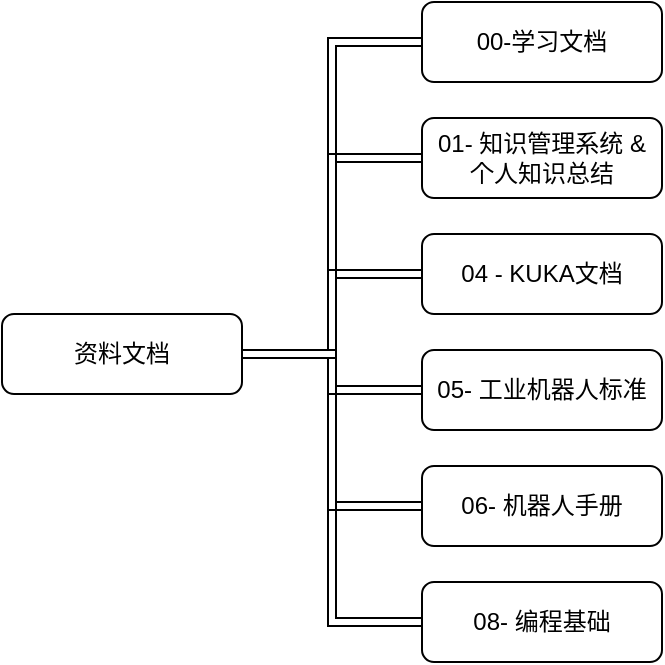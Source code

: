 <mxfile version="20.0.1" type="github" pages="4">
  <diagram id="C5RBs43oDa-KdzZeNtuy" name="资料文档">
    <mxGraphModel dx="981" dy="556" grid="0" gridSize="10" guides="1" tooltips="1" connect="1" arrows="1" fold="1" page="1" pageScale="1" pageWidth="827" pageHeight="1169" math="0" shadow="0">
      <root>
        <mxCell id="WIyWlLk6GJQsqaUBKTNV-0" />
        <mxCell id="WIyWlLk6GJQsqaUBKTNV-1" parent="WIyWlLk6GJQsqaUBKTNV-0" />
        <mxCell id="kcdOu1xb3yHtfZub6I8Z-0" value="资料文档" style="rounded=1;whiteSpace=wrap;html=1;" vertex="1" parent="WIyWlLk6GJQsqaUBKTNV-1">
          <mxGeometry x="80" y="336" width="120" height="40" as="geometry" />
        </mxCell>
        <mxCell id="kcdOu1xb3yHtfZub6I8Z-7" style="edgeStyle=orthogonalEdgeStyle;rounded=0;orthogonalLoop=1;jettySize=auto;html=1;exitX=0;exitY=0.5;exitDx=0;exitDy=0;entryX=1;entryY=0.5;entryDx=0;entryDy=0;shape=link;" edge="1" parent="WIyWlLk6GJQsqaUBKTNV-1" source="kcdOu1xb3yHtfZub6I8Z-1" target="kcdOu1xb3yHtfZub6I8Z-0">
          <mxGeometry relative="1" as="geometry" />
        </mxCell>
        <mxCell id="kcdOu1xb3yHtfZub6I8Z-1" value="00-学习文档" style="rounded=1;whiteSpace=wrap;html=1;flipH=1;flipV=1;" vertex="1" parent="WIyWlLk6GJQsqaUBKTNV-1">
          <mxGeometry x="290" y="180" width="120" height="40" as="geometry" />
        </mxCell>
        <mxCell id="kcdOu1xb3yHtfZub6I8Z-8" style="edgeStyle=orthogonalEdgeStyle;shape=link;rounded=0;orthogonalLoop=1;jettySize=auto;html=1;exitX=0;exitY=0.5;exitDx=0;exitDy=0;entryX=1;entryY=0.5;entryDx=0;entryDy=0;" edge="1" parent="WIyWlLk6GJQsqaUBKTNV-1" source="kcdOu1xb3yHtfZub6I8Z-2" target="kcdOu1xb3yHtfZub6I8Z-0">
          <mxGeometry relative="1" as="geometry" />
        </mxCell>
        <mxCell id="kcdOu1xb3yHtfZub6I8Z-2" value="01- 知识管理系统 &amp;amp; 个人知识总结" style="rounded=1;whiteSpace=wrap;html=1;flipH=1;flipV=1;" vertex="1" parent="WIyWlLk6GJQsqaUBKTNV-1">
          <mxGeometry x="290" y="238" width="120" height="40" as="geometry" />
        </mxCell>
        <mxCell id="kcdOu1xb3yHtfZub6I8Z-9" style="edgeStyle=orthogonalEdgeStyle;shape=link;rounded=0;orthogonalLoop=1;jettySize=auto;html=1;exitX=0;exitY=0.5;exitDx=0;exitDy=0;entryX=1;entryY=0.5;entryDx=0;entryDy=0;" edge="1" parent="WIyWlLk6GJQsqaUBKTNV-1" source="kcdOu1xb3yHtfZub6I8Z-3" target="kcdOu1xb3yHtfZub6I8Z-0">
          <mxGeometry relative="1" as="geometry" />
        </mxCell>
        <mxCell id="kcdOu1xb3yHtfZub6I8Z-3" value="04 - KUKA文档" style="rounded=1;whiteSpace=wrap;html=1;flipH=1;flipV=1;" vertex="1" parent="WIyWlLk6GJQsqaUBKTNV-1">
          <mxGeometry x="290" y="296" width="120" height="40" as="geometry" />
        </mxCell>
        <mxCell id="kcdOu1xb3yHtfZub6I8Z-10" style="edgeStyle=orthogonalEdgeStyle;shape=link;rounded=0;orthogonalLoop=1;jettySize=auto;html=1;exitX=0;exitY=0.5;exitDx=0;exitDy=0;entryX=1;entryY=0.5;entryDx=0;entryDy=0;" edge="1" parent="WIyWlLk6GJQsqaUBKTNV-1" source="kcdOu1xb3yHtfZub6I8Z-4" target="kcdOu1xb3yHtfZub6I8Z-0">
          <mxGeometry relative="1" as="geometry" />
        </mxCell>
        <mxCell id="kcdOu1xb3yHtfZub6I8Z-4" value="05- 工业机器人标准" style="rounded=1;whiteSpace=wrap;html=1;flipH=1;flipV=1;" vertex="1" parent="WIyWlLk6GJQsqaUBKTNV-1">
          <mxGeometry x="290" y="354" width="120" height="40" as="geometry" />
        </mxCell>
        <mxCell id="kcdOu1xb3yHtfZub6I8Z-11" style="edgeStyle=orthogonalEdgeStyle;shape=link;rounded=0;orthogonalLoop=1;jettySize=auto;html=1;entryX=1;entryY=0.5;entryDx=0;entryDy=0;" edge="1" parent="WIyWlLk6GJQsqaUBKTNV-1" source="kcdOu1xb3yHtfZub6I8Z-5" target="kcdOu1xb3yHtfZub6I8Z-0">
          <mxGeometry relative="1" as="geometry" />
        </mxCell>
        <mxCell id="kcdOu1xb3yHtfZub6I8Z-5" value="06- 机器人手册" style="rounded=1;whiteSpace=wrap;html=1;flipH=1;flipV=1;" vertex="1" parent="WIyWlLk6GJQsqaUBKTNV-1">
          <mxGeometry x="290" y="412" width="120" height="40" as="geometry" />
        </mxCell>
        <mxCell id="kcdOu1xb3yHtfZub6I8Z-12" style="edgeStyle=orthogonalEdgeStyle;shape=link;rounded=0;orthogonalLoop=1;jettySize=auto;html=1;exitX=0;exitY=0.5;exitDx=0;exitDy=0;entryX=1;entryY=0.5;entryDx=0;entryDy=0;" edge="1" parent="WIyWlLk6GJQsqaUBKTNV-1" source="kcdOu1xb3yHtfZub6I8Z-6" target="kcdOu1xb3yHtfZub6I8Z-0">
          <mxGeometry relative="1" as="geometry" />
        </mxCell>
        <mxCell id="kcdOu1xb3yHtfZub6I8Z-6" value="08- 编程基础" style="rounded=1;whiteSpace=wrap;html=1;flipH=1;flipV=1;" vertex="1" parent="WIyWlLk6GJQsqaUBKTNV-1">
          <mxGeometry x="290" y="470" width="120" height="40" as="geometry" />
        </mxCell>
      </root>
    </mxGraphModel>
  </diagram>
  <diagram id="CAuwSz0ob0x1dTlsZ66E" name="学习文档">
    <mxGraphModel dx="1185" dy="672" grid="0" gridSize="10" guides="1" tooltips="1" connect="1" arrows="1" fold="1" page="1" pageScale="1" pageWidth="827" pageHeight="1169" math="0" shadow="0">
      <root>
        <mxCell id="0" />
        <mxCell id="1" parent="0" />
        <mxCell id="5cIw72iyu878PSl9NK4A-1" value="001-机器人教材" style="rounded=1;whiteSpace=wrap;html=1;flipH=1;flipV=1;" vertex="1" parent="1">
          <mxGeometry x="100" y="170" width="120" height="40" as="geometry" />
        </mxCell>
        <mxCell id="CE0FjwL1e8ncTIUKtmHa-5" style="edgeStyle=orthogonalEdgeStyle;shape=link;rounded=0;orthogonalLoop=1;jettySize=auto;html=1;entryX=1;entryY=0.5;entryDx=0;entryDy=0;" edge="1" parent="1" source="5cIw72iyu878PSl9NK4A-2" target="5cIw72iyu878PSl9NK4A-1">
          <mxGeometry relative="1" as="geometry" />
        </mxCell>
        <mxCell id="5cIw72iyu878PSl9NK4A-2" value="De_luca robotics" style="rounded=1;whiteSpace=wrap;html=1;flipH=1;flipV=1;" vertex="1" parent="1">
          <mxGeometry x="294" y="30" width="120" height="40" as="geometry" />
        </mxCell>
        <mxCell id="CE0FjwL1e8ncTIUKtmHa-6" style="edgeStyle=orthogonalEdgeStyle;shape=link;rounded=0;orthogonalLoop=1;jettySize=auto;html=1;entryX=1;entryY=0.5;entryDx=0;entryDy=0;" edge="1" parent="1" source="5cIw72iyu878PSl9NK4A-3" target="5cIw72iyu878PSl9NK4A-1">
          <mxGeometry relative="1" as="geometry">
            <mxPoint x="210" y="120" as="targetPoint" />
          </mxGeometry>
        </mxCell>
        <mxCell id="CE0FjwL1e8ncTIUKtmHa-16" style="edgeStyle=orthogonalEdgeStyle;shape=link;rounded=0;orthogonalLoop=1;jettySize=auto;html=1;" edge="1" parent="1" source="5cIw72iyu878PSl9NK4A-3" target="CE0FjwL1e8ncTIUKtmHa-15">
          <mxGeometry relative="1" as="geometry" />
        </mxCell>
        <mxCell id="5cIw72iyu878PSl9NK4A-3" value="机器人手册" style="rounded=1;whiteSpace=wrap;html=1;flipH=1;flipV=1;" vertex="1" parent="1">
          <mxGeometry x="294" y="88" width="120" height="40" as="geometry" />
        </mxCell>
        <mxCell id="CE0FjwL1e8ncTIUKtmHa-7" style="edgeStyle=orthogonalEdgeStyle;shape=link;rounded=0;orthogonalLoop=1;jettySize=auto;html=1;exitX=0;exitY=0.5;exitDx=0;exitDy=0;entryX=1;entryY=0.5;entryDx=0;entryDy=0;" edge="1" parent="1" source="CE0FjwL1e8ncTIUKtmHa-1" target="5cIw72iyu878PSl9NK4A-1">
          <mxGeometry relative="1" as="geometry" />
        </mxCell>
        <mxCell id="CE0FjwL1e8ncTIUKtmHa-12" style="edgeStyle=orthogonalEdgeStyle;shape=link;rounded=0;orthogonalLoop=1;jettySize=auto;html=1;exitX=1;exitY=0.5;exitDx=0;exitDy=0;entryX=0;entryY=0.5;entryDx=0;entryDy=0;" edge="1" parent="1" source="CE0FjwL1e8ncTIUKtmHa-1" target="CE0FjwL1e8ncTIUKtmHa-11">
          <mxGeometry relative="1" as="geometry" />
        </mxCell>
        <mxCell id="CE0FjwL1e8ncTIUKtmHa-1" value="机器人动力学" style="rounded=1;whiteSpace=wrap;html=1;flipH=1;flipV=1;" vertex="1" parent="1">
          <mxGeometry x="294" y="146" width="120" height="40" as="geometry" />
        </mxCell>
        <mxCell id="CE0FjwL1e8ncTIUKtmHa-8" style="edgeStyle=orthogonalEdgeStyle;shape=link;rounded=0;orthogonalLoop=1;jettySize=auto;html=1;entryX=1;entryY=0.5;entryDx=0;entryDy=0;" edge="1" parent="1" source="CE0FjwL1e8ncTIUKtmHa-2" target="5cIw72iyu878PSl9NK4A-1">
          <mxGeometry relative="1" as="geometry" />
        </mxCell>
        <mxCell id="CE0FjwL1e8ncTIUKtmHa-2" value="机器人控制" style="rounded=1;whiteSpace=wrap;html=1;flipH=1;flipV=1;" vertex="1" parent="1">
          <mxGeometry x="294" y="204" width="120" height="40" as="geometry" />
        </mxCell>
        <mxCell id="CE0FjwL1e8ncTIUKtmHa-9" style="edgeStyle=orthogonalEdgeStyle;shape=link;rounded=0;orthogonalLoop=1;jettySize=auto;html=1;exitX=0;exitY=0.5;exitDx=0;exitDy=0;entryX=1;entryY=0.5;entryDx=0;entryDy=0;" edge="1" parent="1" source="CE0FjwL1e8ncTIUKtmHa-3" target="5cIw72iyu878PSl9NK4A-1">
          <mxGeometry relative="1" as="geometry" />
        </mxCell>
        <mxCell id="CE0FjwL1e8ncTIUKtmHa-18" value="" style="edgeStyle=orthogonalEdgeStyle;shape=link;rounded=0;orthogonalLoop=1;jettySize=auto;html=1;" edge="1" parent="1" source="CE0FjwL1e8ncTIUKtmHa-3" target="CE0FjwL1e8ncTIUKtmHa-17">
          <mxGeometry relative="1" as="geometry" />
        </mxCell>
        <mxCell id="CE0FjwL1e8ncTIUKtmHa-3" value="入门经典" style="rounded=1;whiteSpace=wrap;html=1;flipH=1;flipV=1;" vertex="1" parent="1">
          <mxGeometry x="294" y="262" width="120" height="40" as="geometry" />
        </mxCell>
        <mxCell id="CE0FjwL1e8ncTIUKtmHa-10" style="edgeStyle=orthogonalEdgeStyle;shape=link;rounded=0;orthogonalLoop=1;jettySize=auto;html=1;entryX=1;entryY=0.5;entryDx=0;entryDy=0;" edge="1" parent="1" source="CE0FjwL1e8ncTIUKtmHa-4" target="5cIw72iyu878PSl9NK4A-1">
          <mxGeometry relative="1" as="geometry" />
        </mxCell>
        <mxCell id="CE0FjwL1e8ncTIUKtmHa-4" value="机械振动" style="rounded=1;whiteSpace=wrap;html=1;flipH=1;flipV=1;" vertex="1" parent="1">
          <mxGeometry x="294" y="320" width="120" height="40" as="geometry" />
        </mxCell>
        <mxCell id="CE0FjwL1e8ncTIUKtmHa-14" style="edgeStyle=orthogonalEdgeStyle;shape=link;rounded=0;orthogonalLoop=1;jettySize=auto;html=1;entryX=0;entryY=0.5;entryDx=0;entryDy=0;" edge="1" parent="1" source="CE0FjwL1e8ncTIUKtmHa-11" target="CE0FjwL1e8ncTIUKtmHa-13">
          <mxGeometry relative="1" as="geometry" />
        </mxCell>
        <mxCell id="CE0FjwL1e8ncTIUKtmHa-11" value="Rigid Body Dynamics&amp;nbsp; Algorithms&amp;nbsp;" style="rounded=1;whiteSpace=wrap;html=1;flipH=1;flipV=1;" vertex="1" parent="1">
          <mxGeometry x="450" y="146" width="120" height="40" as="geometry" />
        </mxCell>
        <mxCell id="CE0FjwL1e8ncTIUKtmHa-13" value="RBDL" style="rounded=1;whiteSpace=wrap;html=1;flipH=1;flipV=1;" vertex="1" parent="1">
          <mxGeometry x="590" y="146" width="120" height="40" as="geometry" />
        </mxCell>
        <mxCell id="CE0FjwL1e8ncTIUKtmHa-15" value="Handbook of Robotics" style="rounded=1;whiteSpace=wrap;html=1;flipH=1;flipV=1;" vertex="1" parent="1">
          <mxGeometry x="450" y="88" width="150" height="40" as="geometry" />
        </mxCell>
        <mxCell id="CE0FjwL1e8ncTIUKtmHa-17" value="introduction" style="rounded=1;whiteSpace=wrap;html=1;flipH=1;flipV=1;" vertex="1" parent="1">
          <mxGeometry x="440" y="262" width="120" height="40" as="geometry" />
        </mxCell>
        <mxCell id="CE0FjwL1e8ncTIUKtmHa-19" value="002-机器人运动学" style="rounded=1;whiteSpace=wrap;html=1;flipH=1;flipV=1;" vertex="1" parent="1">
          <mxGeometry x="760" y="150" width="120" height="40" as="geometry" />
        </mxCell>
        <mxCell id="CE0FjwL1e8ncTIUKtmHa-25" style="edgeStyle=orthogonalEdgeStyle;shape=link;rounded=0;orthogonalLoop=1;jettySize=auto;html=1;entryX=1;entryY=0.5;entryDx=0;entryDy=0;" edge="1" parent="1" source="CE0FjwL1e8ncTIUKtmHa-20" target="CE0FjwL1e8ncTIUKtmHa-19">
          <mxGeometry relative="1" as="geometry" />
        </mxCell>
        <mxCell id="CE0FjwL1e8ncTIUKtmHa-20" value="Inverse Kinematics" style="rounded=1;whiteSpace=wrap;html=1;flipH=1;flipV=1;" vertex="1" parent="1">
          <mxGeometry x="940" y="30" width="120" height="40" as="geometry" />
        </mxCell>
        <mxCell id="CE0FjwL1e8ncTIUKtmHa-26" style="edgeStyle=orthogonalEdgeStyle;shape=link;rounded=0;orthogonalLoop=1;jettySize=auto;html=1;entryX=1;entryY=0.5;entryDx=0;entryDy=0;" edge="1" parent="1" source="CE0FjwL1e8ncTIUKtmHa-21" target="CE0FjwL1e8ncTIUKtmHa-19">
          <mxGeometry relative="1" as="geometry">
            <mxPoint x="890" y="210" as="targetPoint" />
          </mxGeometry>
        </mxCell>
        <mxCell id="CE0FjwL1e8ncTIUKtmHa-21" value="精度优化" style="rounded=1;whiteSpace=wrap;html=1;flipH=1;flipV=1;" vertex="1" parent="1">
          <mxGeometry x="940" y="90" width="120" height="40" as="geometry" />
        </mxCell>
        <mxCell id="CE0FjwL1e8ncTIUKtmHa-27" value="" style="edgeStyle=orthogonalEdgeStyle;shape=link;rounded=0;orthogonalLoop=1;jettySize=auto;html=1;" edge="1" parent="1" source="CE0FjwL1e8ncTIUKtmHa-22" target="CE0FjwL1e8ncTIUKtmHa-19">
          <mxGeometry relative="1" as="geometry" />
        </mxCell>
        <mxCell id="CE0FjwL1e8ncTIUKtmHa-22" value="奇异点" style="rounded=1;whiteSpace=wrap;html=1;flipH=1;flipV=1;" vertex="1" parent="1">
          <mxGeometry x="940" y="150" width="120" height="40" as="geometry" />
        </mxCell>
        <mxCell id="CE0FjwL1e8ncTIUKtmHa-28" style="edgeStyle=orthogonalEdgeStyle;shape=link;rounded=0;orthogonalLoop=1;jettySize=auto;html=1;entryX=1;entryY=0.5;entryDx=0;entryDy=0;" edge="1" parent="1" source="CE0FjwL1e8ncTIUKtmHa-23" target="CE0FjwL1e8ncTIUKtmHa-19">
          <mxGeometry relative="1" as="geometry" />
        </mxCell>
        <mxCell id="CE0FjwL1e8ncTIUKtmHa-23" value="旋量与对偶四元数" style="rounded=1;whiteSpace=wrap;html=1;flipH=1;flipV=1;" vertex="1" parent="1">
          <mxGeometry x="940" y="210" width="120" height="40" as="geometry" />
        </mxCell>
        <mxCell id="CE0FjwL1e8ncTIUKtmHa-29" style="edgeStyle=orthogonalEdgeStyle;shape=link;rounded=0;orthogonalLoop=1;jettySize=auto;html=1;entryX=1;entryY=0.5;entryDx=0;entryDy=0;" edge="1" parent="1" source="CE0FjwL1e8ncTIUKtmHa-24" target="CE0FjwL1e8ncTIUKtmHa-19">
          <mxGeometry relative="1" as="geometry" />
        </mxCell>
        <mxCell id="CE0FjwL1e8ncTIUKtmHa-24" value="雅克比矩阵" style="rounded=1;whiteSpace=wrap;html=1;flipH=1;flipV=1;" vertex="1" parent="1">
          <mxGeometry x="940" y="270" width="120" height="40" as="geometry" />
        </mxCell>
        <mxCell id="CE0FjwL1e8ncTIUKtmHa-30" value="003-机器人动力学" style="rounded=1;whiteSpace=wrap;html=1;flipH=1;flipV=1;" vertex="1" parent="1">
          <mxGeometry x="1110" y="160" width="120" height="40" as="geometry" />
        </mxCell>
        <mxCell id="CE0FjwL1e8ncTIUKtmHa-33" style="edgeStyle=orthogonalEdgeStyle;shape=link;rounded=0;orthogonalLoop=1;jettySize=auto;html=1;entryX=1;entryY=0.5;entryDx=0;entryDy=0;" edge="1" parent="1" source="CE0FjwL1e8ncTIUKtmHa-31" target="CE0FjwL1e8ncTIUKtmHa-30">
          <mxGeometry relative="1" as="geometry" />
        </mxCell>
        <mxCell id="CE0FjwL1e8ncTIUKtmHa-31" value="0031-文献" style="rounded=1;whiteSpace=wrap;html=1;flipH=1;flipV=1;" vertex="1" parent="1">
          <mxGeometry x="1270" y="60" width="120" height="40" as="geometry" />
        </mxCell>
        <mxCell id="CE0FjwL1e8ncTIUKtmHa-34" style="edgeStyle=orthogonalEdgeStyle;shape=link;rounded=0;orthogonalLoop=1;jettySize=auto;html=1;entryX=1;entryY=0.5;entryDx=0;entryDy=0;" edge="1" parent="1" source="CE0FjwL1e8ncTIUKtmHa-32" target="CE0FjwL1e8ncTIUKtmHa-30">
          <mxGeometry relative="1" as="geometry" />
        </mxCell>
        <mxCell id="CE0FjwL1e8ncTIUKtmHa-45" value="" style="edgeStyle=orthogonalEdgeStyle;shape=link;rounded=0;orthogonalLoop=1;jettySize=auto;html=1;" edge="1" parent="1" source="CE0FjwL1e8ncTIUKtmHa-32" target="CE0FjwL1e8ncTIUKtmHa-44">
          <mxGeometry relative="1" as="geometry" />
        </mxCell>
        <mxCell id="CE0FjwL1e8ncTIUKtmHa-32" value="0032-动力学建模程序" style="rounded=1;whiteSpace=wrap;html=1;flipH=1;flipV=1;" vertex="1" parent="1">
          <mxGeometry x="1270" y="240" width="120" height="40" as="geometry" />
        </mxCell>
        <mxCell id="CE0FjwL1e8ncTIUKtmHa-40" style="edgeStyle=orthogonalEdgeStyle;shape=link;rounded=0;orthogonalLoop=1;jettySize=auto;html=1;entryX=1;entryY=0.5;entryDx=0;entryDy=0;" edge="1" parent="1" source="CE0FjwL1e8ncTIUKtmHa-35" target="CE0FjwL1e8ncTIUKtmHa-31">
          <mxGeometry relative="1" as="geometry" />
        </mxCell>
        <mxCell id="CE0FjwL1e8ncTIUKtmHa-35" value="建模" style="rounded=1;whiteSpace=wrap;html=1;flipH=1;flipV=1;" vertex="1" parent="1">
          <mxGeometry x="1440" y="10" width="120" height="40" as="geometry" />
        </mxCell>
        <mxCell id="CE0FjwL1e8ncTIUKtmHa-41" value="" style="edgeStyle=orthogonalEdgeStyle;shape=link;rounded=0;orthogonalLoop=1;jettySize=auto;html=1;" edge="1" parent="1" source="CE0FjwL1e8ncTIUKtmHa-36" target="CE0FjwL1e8ncTIUKtmHa-31">
          <mxGeometry relative="1" as="geometry" />
        </mxCell>
        <mxCell id="CE0FjwL1e8ncTIUKtmHa-36" value="摩擦力建模与辨识" style="rounded=1;whiteSpace=wrap;html=1;flipH=1;flipV=1;" vertex="1" parent="1">
          <mxGeometry x="1440" y="60" width="120" height="40" as="geometry" />
        </mxCell>
        <mxCell id="CE0FjwL1e8ncTIUKtmHa-42" style="edgeStyle=orthogonalEdgeStyle;shape=link;rounded=0;orthogonalLoop=1;jettySize=auto;html=1;entryX=1;entryY=0.5;entryDx=0;entryDy=0;" edge="1" parent="1" source="CE0FjwL1e8ncTIUKtmHa-37" target="CE0FjwL1e8ncTIUKtmHa-31">
          <mxGeometry relative="1" as="geometry" />
        </mxCell>
        <mxCell id="CE0FjwL1e8ncTIUKtmHa-37" value="模型参数辨识" style="rounded=1;whiteSpace=wrap;html=1;flipH=1;flipV=1;" vertex="1" parent="1">
          <mxGeometry x="1440" y="110" width="120" height="40" as="geometry" />
        </mxCell>
        <mxCell id="CE0FjwL1e8ncTIUKtmHa-46" style="edgeStyle=orthogonalEdgeStyle;shape=link;rounded=0;orthogonalLoop=1;jettySize=auto;html=1;exitX=0;exitY=0.5;exitDx=0;exitDy=0;entryX=1;entryY=0.5;entryDx=0;entryDy=0;" edge="1" parent="1" source="CE0FjwL1e8ncTIUKtmHa-43" target="CE0FjwL1e8ncTIUKtmHa-32">
          <mxGeometry relative="1" as="geometry" />
        </mxCell>
        <mxCell id="CE0FjwL1e8ncTIUKtmHa-43" value="symoro" style="rounded=1;whiteSpace=wrap;html=1;flipH=1;flipV=1;" vertex="1" parent="1">
          <mxGeometry x="1440" y="200" width="120" height="40" as="geometry" />
        </mxCell>
        <mxCell id="CE0FjwL1e8ncTIUKtmHa-44" value="SymPyBotics" style="rounded=1;whiteSpace=wrap;html=1;flipH=1;flipV=1;" vertex="1" parent="1">
          <mxGeometry x="1440" y="280" width="120" height="40" as="geometry" />
        </mxCell>
        <mxCell id="CE0FjwL1e8ncTIUKtmHa-47" value="004-机器人轨迹规划" style="rounded=1;whiteSpace=wrap;html=1;flipH=1;flipV=1;" vertex="1" parent="1">
          <mxGeometry x="80" y="642" width="120" height="40" as="geometry" />
        </mxCell>
        <mxCell id="CE0FjwL1e8ncTIUKtmHa-53" style="edgeStyle=orthogonalEdgeStyle;shape=link;rounded=0;orthogonalLoop=1;jettySize=auto;html=1;entryX=1;entryY=0.5;entryDx=0;entryDy=0;" edge="1" parent="1" source="CE0FjwL1e8ncTIUKtmHa-48" target="CE0FjwL1e8ncTIUKtmHa-47">
          <mxGeometry relative="1" as="geometry" />
        </mxCell>
        <mxCell id="CE0FjwL1e8ncTIUKtmHa-48" value="0041-教材" style="rounded=1;whiteSpace=wrap;html=1;flipH=1;flipV=1;" vertex="1" parent="1">
          <mxGeometry x="270" y="547" width="120" height="40" as="geometry" />
        </mxCell>
        <mxCell id="CE0FjwL1e8ncTIUKtmHa-54" style="edgeStyle=orthogonalEdgeStyle;shape=link;rounded=0;orthogonalLoop=1;jettySize=auto;html=1;entryX=1;entryY=0.5;entryDx=0;entryDy=0;" edge="1" parent="1" source="CE0FjwL1e8ncTIUKtmHa-49" target="CE0FjwL1e8ncTIUKtmHa-47">
          <mxGeometry relative="1" as="geometry" />
        </mxCell>
        <mxCell id="CE0FjwL1e8ncTIUKtmHa-49" value="0042-论文" style="rounded=1;whiteSpace=wrap;html=1;flipH=1;flipV=1;" vertex="1" parent="1">
          <mxGeometry x="270" y="607" width="120" height="40" as="geometry" />
        </mxCell>
        <mxCell id="CE0FjwL1e8ncTIUKtmHa-55" style="edgeStyle=orthogonalEdgeStyle;shape=link;rounded=0;orthogonalLoop=1;jettySize=auto;html=1;entryX=1;entryY=0.5;entryDx=0;entryDy=0;" edge="1" parent="1" source="CE0FjwL1e8ncTIUKtmHa-50" target="CE0FjwL1e8ncTIUKtmHa-47">
          <mxGeometry relative="1" as="geometry" />
        </mxCell>
        <mxCell id="CE0FjwL1e8ncTIUKtmHa-50" value="0043-程序" style="rounded=1;whiteSpace=wrap;html=1;flipH=1;flipV=1;" vertex="1" parent="1">
          <mxGeometry x="270" y="667" width="120" height="40" as="geometry" />
        </mxCell>
        <mxCell id="CE0FjwL1e8ncTIUKtmHa-56" style="edgeStyle=orthogonalEdgeStyle;shape=link;rounded=0;orthogonalLoop=1;jettySize=auto;html=1;entryX=1;entryY=0.5;entryDx=0;entryDy=0;" edge="1" parent="1" source="CE0FjwL1e8ncTIUKtmHa-51" target="CE0FjwL1e8ncTIUKtmHa-47">
          <mxGeometry relative="1" as="geometry" />
        </mxCell>
        <mxCell id="CE0FjwL1e8ncTIUKtmHa-51" value="044-KSMS轨迹规划" style="rounded=1;whiteSpace=wrap;html=1;flipH=1;flipV=1;" vertex="1" parent="1">
          <mxGeometry x="270" y="727" width="120" height="40" as="geometry" />
        </mxCell>
        <mxCell id="CE0FjwL1e8ncTIUKtmHa-57" value="005-机器人路径规划" style="rounded=1;whiteSpace=wrap;html=1;flipH=1;flipV=1;" vertex="1" parent="1">
          <mxGeometry x="440" y="637" width="120" height="40" as="geometry" />
        </mxCell>
        <mxCell id="CE0FjwL1e8ncTIUKtmHa-60" style="edgeStyle=orthogonalEdgeStyle;shape=link;rounded=0;orthogonalLoop=1;jettySize=auto;html=1;entryX=1;entryY=0.5;entryDx=0;entryDy=0;" edge="1" parent="1" source="CE0FjwL1e8ncTIUKtmHa-58" target="CE0FjwL1e8ncTIUKtmHa-57">
          <mxGeometry relative="1" as="geometry" />
        </mxCell>
        <mxCell id="CE0FjwL1e8ncTIUKtmHa-58" value="论文" style="rounded=1;whiteSpace=wrap;html=1;flipH=1;flipV=1;" vertex="1" parent="1">
          <mxGeometry x="600" y="587" width="120" height="40" as="geometry" />
        </mxCell>
        <mxCell id="CE0FjwL1e8ncTIUKtmHa-61" style="edgeStyle=orthogonalEdgeStyle;shape=link;rounded=0;orthogonalLoop=1;jettySize=auto;html=1;entryX=1;entryY=0.5;entryDx=0;entryDy=0;" edge="1" parent="1" source="CE0FjwL1e8ncTIUKtmHa-59" target="CE0FjwL1e8ncTIUKtmHa-57">
          <mxGeometry relative="1" as="geometry" />
        </mxCell>
        <mxCell id="CE0FjwL1e8ncTIUKtmHa-59" value="零空间" style="rounded=1;whiteSpace=wrap;html=1;flipH=1;flipV=1;" vertex="1" parent="1">
          <mxGeometry x="600" y="687" width="120" height="40" as="geometry" />
        </mxCell>
        <mxCell id="CE0FjwL1e8ncTIUKtmHa-62" value="006-机器人控制" style="rounded=1;whiteSpace=wrap;html=1;flipH=1;flipV=1;" vertex="1" parent="1">
          <mxGeometry x="740" y="647.5" width="120" height="40" as="geometry" />
        </mxCell>
        <mxCell id="CE0FjwL1e8ncTIUKtmHa-73" style="edgeStyle=orthogonalEdgeStyle;shape=link;rounded=0;orthogonalLoop=1;jettySize=auto;html=1;exitX=0;exitY=0.5;exitDx=0;exitDy=0;entryX=1;entryY=0.5;entryDx=0;entryDy=0;" edge="1" parent="1" source="CE0FjwL1e8ncTIUKtmHa-63" target="CE0FjwL1e8ncTIUKtmHa-62">
          <mxGeometry relative="1" as="geometry" />
        </mxCell>
        <mxCell id="CE0FjwL1e8ncTIUKtmHa-63" value="0061-教材" style="rounded=1;whiteSpace=wrap;html=1;flipH=1;flipV=1;" vertex="1" parent="1">
          <mxGeometry x="960" y="412.5" width="120" height="40" as="geometry" />
        </mxCell>
        <mxCell id="CE0FjwL1e8ncTIUKtmHa-74" style="edgeStyle=orthogonalEdgeStyle;shape=link;rounded=0;orthogonalLoop=1;jettySize=auto;html=1;exitX=0;exitY=0.5;exitDx=0;exitDy=0;entryX=1;entryY=0.5;entryDx=0;entryDy=0;" edge="1" parent="1" source="CE0FjwL1e8ncTIUKtmHa-64" target="CE0FjwL1e8ncTIUKtmHa-62">
          <mxGeometry relative="1" as="geometry" />
        </mxCell>
        <mxCell id="CE0FjwL1e8ncTIUKtmHa-64" value="0062-振动抑制" style="rounded=1;whiteSpace=wrap;html=1;flipH=1;flipV=1;" vertex="1" parent="1">
          <mxGeometry x="960" y="464.5" width="120" height="40" as="geometry" />
        </mxCell>
        <mxCell id="CE0FjwL1e8ncTIUKtmHa-75" style="edgeStyle=orthogonalEdgeStyle;shape=link;rounded=0;orthogonalLoop=1;jettySize=auto;html=1;exitX=0;exitY=0.5;exitDx=0;exitDy=0;entryX=1;entryY=0.5;entryDx=0;entryDy=0;" edge="1" parent="1" source="CE0FjwL1e8ncTIUKtmHa-65" target="CE0FjwL1e8ncTIUKtmHa-62">
          <mxGeometry relative="1" as="geometry" />
        </mxCell>
        <mxCell id="CE0FjwL1e8ncTIUKtmHa-65" value="0063-碰撞检测" style="rounded=1;whiteSpace=wrap;html=1;flipH=1;flipV=1;" vertex="1" parent="1">
          <mxGeometry x="960" y="516.5" width="120" height="40" as="geometry" />
        </mxCell>
        <mxCell id="CE0FjwL1e8ncTIUKtmHa-76" style="edgeStyle=orthogonalEdgeStyle;shape=link;rounded=0;orthogonalLoop=1;jettySize=auto;html=1;exitX=0;exitY=0.5;exitDx=0;exitDy=0;entryX=1;entryY=0.5;entryDx=0;entryDy=0;" edge="1" parent="1" source="CE0FjwL1e8ncTIUKtmHa-66" target="CE0FjwL1e8ncTIUKtmHa-62">
          <mxGeometry relative="1" as="geometry">
            <mxPoint x="930" y="652.5" as="targetPoint" />
          </mxGeometry>
        </mxCell>
        <mxCell id="CE0FjwL1e8ncTIUKtmHa-66" value="0064-协作机器人" style="rounded=1;whiteSpace=wrap;html=1;flipH=1;flipV=1;" vertex="1" parent="1">
          <mxGeometry x="960" y="569.5" width="120" height="40" as="geometry" />
        </mxCell>
        <mxCell id="CE0FjwL1e8ncTIUKtmHa-77" style="edgeStyle=orthogonalEdgeStyle;shape=link;rounded=0;orthogonalLoop=1;jettySize=auto;html=1;exitX=0;exitY=0.5;exitDx=0;exitDy=0;entryX=1;entryY=0.5;entryDx=0;entryDy=0;" edge="1" parent="1" source="CE0FjwL1e8ncTIUKtmHa-67" target="CE0FjwL1e8ncTIUKtmHa-62">
          <mxGeometry relative="1" as="geometry" />
        </mxCell>
        <mxCell id="CE0FjwL1e8ncTIUKtmHa-67" value="0065-阻抗控制" style="rounded=1;whiteSpace=wrap;html=1;flipH=1;flipV=1;" vertex="1" parent="1">
          <mxGeometry x="960" y="621.5" width="120" height="40" as="geometry" />
        </mxCell>
        <mxCell id="CE0FjwL1e8ncTIUKtmHa-79" style="edgeStyle=orthogonalEdgeStyle;shape=link;rounded=0;orthogonalLoop=1;jettySize=auto;html=1;entryX=1;entryY=0.5;entryDx=0;entryDy=0;" edge="1" parent="1" source="CE0FjwL1e8ncTIUKtmHa-68" target="CE0FjwL1e8ncTIUKtmHa-62">
          <mxGeometry relative="1" as="geometry" />
        </mxCell>
        <mxCell id="CE0FjwL1e8ncTIUKtmHa-68" value="0066-一体化关节" style="rounded=1;whiteSpace=wrap;html=1;flipH=1;flipV=1;" vertex="1" parent="1">
          <mxGeometry x="960" y="673.5" width="120" height="40" as="geometry" />
        </mxCell>
        <mxCell id="CE0FjwL1e8ncTIUKtmHa-80" style="edgeStyle=orthogonalEdgeStyle;shape=link;rounded=0;orthogonalLoop=1;jettySize=auto;html=1;entryX=1;entryY=0.5;entryDx=0;entryDy=0;" edge="1" parent="1" source="CE0FjwL1e8ncTIUKtmHa-69" target="CE0FjwL1e8ncTIUKtmHa-62">
          <mxGeometry relative="1" as="geometry" />
        </mxCell>
        <mxCell id="CE0FjwL1e8ncTIUKtmHa-69" value="0067-力矩闭环" style="rounded=1;whiteSpace=wrap;html=1;flipH=1;flipV=1;" vertex="1" parent="1">
          <mxGeometry x="960" y="725.5" width="120" height="40" as="geometry" />
        </mxCell>
        <mxCell id="CE0FjwL1e8ncTIUKtmHa-81" style="edgeStyle=orthogonalEdgeStyle;shape=link;rounded=0;orthogonalLoop=1;jettySize=auto;html=1;entryX=1;entryY=0.5;entryDx=0;entryDy=0;" edge="1" parent="1" source="CE0FjwL1e8ncTIUKtmHa-70" target="CE0FjwL1e8ncTIUKtmHa-62">
          <mxGeometry relative="1" as="geometry">
            <mxPoint x="850" y="798.5" as="targetPoint" />
          </mxGeometry>
        </mxCell>
        <mxCell id="CE0FjwL1e8ncTIUKtmHa-70" value="068-柔体动力学" style="rounded=1;whiteSpace=wrap;html=1;flipH=1;flipV=1;" vertex="1" parent="1">
          <mxGeometry x="960" y="778.5" width="120" height="40" as="geometry" />
        </mxCell>
        <mxCell id="CE0FjwL1e8ncTIUKtmHa-82" style="edgeStyle=orthogonalEdgeStyle;shape=link;rounded=0;orthogonalLoop=1;jettySize=auto;html=1;entryX=1;entryY=0.5;entryDx=0;entryDy=0;" edge="1" parent="1" source="CE0FjwL1e8ncTIUKtmHa-71" target="CE0FjwL1e8ncTIUKtmHa-62">
          <mxGeometry relative="1" as="geometry" />
        </mxCell>
        <mxCell id="CE0FjwL1e8ncTIUKtmHa-71" value="PID" style="rounded=1;whiteSpace=wrap;html=1;flipH=1;flipV=1;" vertex="1" parent="1">
          <mxGeometry x="960" y="830.5" width="120" height="40" as="geometry" />
        </mxCell>
        <mxCell id="CE0FjwL1e8ncTIUKtmHa-83" style="edgeStyle=orthogonalEdgeStyle;shape=link;rounded=0;orthogonalLoop=1;jettySize=auto;html=1;entryX=1;entryY=0.5;entryDx=0;entryDy=0;" edge="1" parent="1" source="CE0FjwL1e8ncTIUKtmHa-72" target="CE0FjwL1e8ncTIUKtmHa-62">
          <mxGeometry relative="1" as="geometry" />
        </mxCell>
        <mxCell id="CE0FjwL1e8ncTIUKtmHa-72" value="弹性补偿文档" style="rounded=1;whiteSpace=wrap;html=1;flipH=1;flipV=1;" vertex="1" parent="1">
          <mxGeometry x="960" y="882.5" width="120" height="40" as="geometry" />
        </mxCell>
        <mxCell id="CE0FjwL1e8ncTIUKtmHa-95" style="edgeStyle=orthogonalEdgeStyle;shape=link;rounded=0;orthogonalLoop=1;jettySize=auto;html=1;exitX=0;exitY=0.5;exitDx=0;exitDy=0;entryX=0;entryY=0.5;entryDx=0;entryDy=0;" edge="1" parent="1" source="CE0FjwL1e8ncTIUKtmHa-84" target="CE0FjwL1e8ncTIUKtmHa-94">
          <mxGeometry relative="1" as="geometry">
            <Array as="points">
              <mxPoint x="1180" y="393" />
              <mxPoint x="1180" y="921" />
            </Array>
          </mxGeometry>
        </mxCell>
        <mxCell id="CE0FjwL1e8ncTIUKtmHa-84" value="007-数学教材" style="rounded=1;whiteSpace=wrap;html=1;flipH=1;flipV=1;" vertex="1" parent="1">
          <mxGeometry x="1240" y="372.5" width="120" height="40" as="geometry" />
        </mxCell>
        <mxCell id="CE0FjwL1e8ncTIUKtmHa-85" value="008-最优化教材" style="rounded=1;whiteSpace=wrap;html=1;flipH=1;flipV=1;" vertex="1" parent="1">
          <mxGeometry x="1240" y="425.5" width="120" height="40" as="geometry" />
        </mxCell>
        <mxCell id="CE0FjwL1e8ncTIUKtmHa-86" value="009-电机" style="rounded=1;whiteSpace=wrap;html=1;flipH=1;flipV=1;" vertex="1" parent="1">
          <mxGeometry x="1240" y="478.5" width="120" height="40" as="geometry" />
        </mxCell>
        <mxCell id="CE0FjwL1e8ncTIUKtmHa-87" value="010-减速器" style="rounded=1;whiteSpace=wrap;html=1;flipH=1;flipV=1;" vertex="1" parent="1">
          <mxGeometry x="1240" y="531.5" width="120" height="40" as="geometry" />
        </mxCell>
        <mxCell id="CE0FjwL1e8ncTIUKtmHa-88" value="011-驱动器" style="rounded=1;whiteSpace=wrap;html=1;flipH=1;flipV=1;" vertex="1" parent="1">
          <mxGeometry x="1240" y="584.5" width="120" height="40" as="geometry" />
        </mxCell>
        <mxCell id="CE0FjwL1e8ncTIUKtmHa-89" value="012-操作系统" style="rounded=1;whiteSpace=wrap;html=1;flipH=1;flipV=1;" vertex="1" parent="1">
          <mxGeometry x="1240" y="636.5" width="120" height="40" as="geometry" />
        </mxCell>
        <mxCell id="CE0FjwL1e8ncTIUKtmHa-90" value="013-Git" style="rounded=1;whiteSpace=wrap;html=1;flipH=1;flipV=1;" vertex="1" parent="1">
          <mxGeometry x="1240" y="689.5" width="120" height="40" as="geometry" />
        </mxCell>
        <mxCell id="CE0FjwL1e8ncTIUKtmHa-91" value="014-文献管理" style="rounded=1;whiteSpace=wrap;html=1;flipH=1;flipV=1;" vertex="1" parent="1">
          <mxGeometry x="1240" y="742.5" width="120" height="40" as="geometry" />
        </mxCell>
        <mxCell id="CE0FjwL1e8ncTIUKtmHa-92" value="015-信号与系统" style="rounded=1;whiteSpace=wrap;html=1;flipH=1;flipV=1;" vertex="1" parent="1">
          <mxGeometry x="1240" y="795.5" width="120" height="40" as="geometry" />
        </mxCell>
        <mxCell id="CE0FjwL1e8ncTIUKtmHa-93" value="016-控制器平台" style="rounded=1;whiteSpace=wrap;html=1;flipH=1;flipV=1;" vertex="1" parent="1">
          <mxGeometry x="1240" y="848.5" width="120" height="40" as="geometry" />
        </mxCell>
        <mxCell id="CE0FjwL1e8ncTIUKtmHa-94" value="017-机器人构型" style="rounded=1;whiteSpace=wrap;html=1;flipH=1;flipV=1;" vertex="1" parent="1">
          <mxGeometry x="1240" y="901.5" width="120" height="40" as="geometry" />
        </mxCell>
      </root>
    </mxGraphModel>
  </diagram>
  <diagram id="Jpnscv3rl5vJ-J2pjzz4" name="知识管理系统 &amp; 个人知识总结">
    <mxGraphModel dx="2031" dy="2320" grid="1" gridSize="10" guides="1" tooltips="1" connect="1" arrows="1" fold="1" page="1" pageScale="1" pageWidth="827" pageHeight="1169" math="0" shadow="0">
      <root>
        <mxCell id="0" />
        <mxCell id="1" parent="0" />
        <mxCell id="c4_lh1Kw4enLt2HjVVU2-31" value="" style="edgeStyle=orthogonalEdgeStyle;shape=link;rounded=0;orthogonalLoop=1;jettySize=auto;html=1;" edge="1" parent="1" source="c4_lh1Kw4enLt2HjVVU2-1" target="c4_lh1Kw4enLt2HjVVU2-28">
          <mxGeometry relative="1" as="geometry" />
        </mxCell>
        <mxCell id="c4_lh1Kw4enLt2HjVVU2-1" value="011-技术文档模板" style="rounded=1;whiteSpace=wrap;html=1;flipH=1;flipV=1;" vertex="1" parent="1">
          <mxGeometry x="80" y="-510" width="120" height="40" as="geometry" />
        </mxCell>
        <mxCell id="c4_lh1Kw4enLt2HjVVU2-2" value="012-个人总结文档" style="rounded=1;whiteSpace=wrap;html=1;flipH=1;flipV=1;" vertex="1" parent="1">
          <mxGeometry x="70" y="-870" width="120" height="40" as="geometry" />
        </mxCell>
        <mxCell id="c4_lh1Kw4enLt2HjVVU2-15" style="edgeStyle=orthogonalEdgeStyle;shape=link;rounded=0;orthogonalLoop=1;jettySize=auto;html=1;entryX=1;entryY=0.5;entryDx=0;entryDy=0;" edge="1" parent="1" source="c4_lh1Kw4enLt2HjVVU2-3" target="c4_lh1Kw4enLt2HjVVU2-2">
          <mxGeometry relative="1" as="geometry" />
        </mxCell>
        <mxCell id="c4_lh1Kw4enLt2HjVVU2-3" value="000-viso流程图" style="rounded=1;whiteSpace=wrap;html=1;flipH=1;flipV=1;" vertex="1" parent="1">
          <mxGeometry x="240" y="-1140" width="120" height="40" as="geometry" />
        </mxCell>
        <mxCell id="c4_lh1Kw4enLt2HjVVU2-16" style="edgeStyle=orthogonalEdgeStyle;shape=link;rounded=0;orthogonalLoop=1;jettySize=auto;html=1;entryX=1;entryY=0.5;entryDx=0;entryDy=0;" edge="1" parent="1" source="c4_lh1Kw4enLt2HjVVU2-4" target="c4_lh1Kw4enLt2HjVVU2-2">
          <mxGeometry relative="1" as="geometry" />
        </mxCell>
        <mxCell id="c4_lh1Kw4enLt2HjVVU2-4" value="001-机器人构型" style="rounded=1;whiteSpace=wrap;html=1;flipH=1;flipV=1;" vertex="1" parent="1">
          <mxGeometry x="240" y="-1089" width="120" height="40" as="geometry" />
        </mxCell>
        <mxCell id="c4_lh1Kw4enLt2HjVVU2-17" style="edgeStyle=orthogonalEdgeStyle;shape=link;rounded=0;orthogonalLoop=1;jettySize=auto;html=1;entryX=1;entryY=0.5;entryDx=0;entryDy=0;" edge="1" parent="1" source="c4_lh1Kw4enLt2HjVVU2-5" target="c4_lh1Kw4enLt2HjVVU2-2">
          <mxGeometry relative="1" as="geometry" />
        </mxCell>
        <mxCell id="c4_lh1Kw4enLt2HjVVU2-5" value="002-运动学" style="rounded=1;whiteSpace=wrap;html=1;flipH=1;flipV=1;" vertex="1" parent="1">
          <mxGeometry x="240" y="-1038" width="120" height="40" as="geometry" />
        </mxCell>
        <mxCell id="c4_lh1Kw4enLt2HjVVU2-18" style="edgeStyle=orthogonalEdgeStyle;shape=link;rounded=0;orthogonalLoop=1;jettySize=auto;html=1;entryX=1;entryY=0.5;entryDx=0;entryDy=0;" edge="1" parent="1" source="c4_lh1Kw4enLt2HjVVU2-6" target="c4_lh1Kw4enLt2HjVVU2-2">
          <mxGeometry relative="1" as="geometry" />
        </mxCell>
        <mxCell id="c4_lh1Kw4enLt2HjVVU2-6" value="003-四元数" style="rounded=1;whiteSpace=wrap;html=1;flipH=1;flipV=1;" vertex="1" parent="1">
          <mxGeometry x="240" y="-987" width="120" height="40" as="geometry" />
        </mxCell>
        <mxCell id="c4_lh1Kw4enLt2HjVVU2-19" style="edgeStyle=orthogonalEdgeStyle;shape=link;rounded=0;orthogonalLoop=1;jettySize=auto;html=1;entryX=1;entryY=0.5;entryDx=0;entryDy=0;" edge="1" parent="1" source="c4_lh1Kw4enLt2HjVVU2-7" target="c4_lh1Kw4enLt2HjVVU2-2">
          <mxGeometry relative="1" as="geometry" />
        </mxCell>
        <mxCell id="c4_lh1Kw4enLt2HjVVU2-7" value="004-旋量与对偶四元数参考" style="rounded=1;whiteSpace=wrap;html=1;flipH=1;flipV=1;" vertex="1" parent="1">
          <mxGeometry x="240" y="-936" width="120" height="40" as="geometry" />
        </mxCell>
        <mxCell id="c4_lh1Kw4enLt2HjVVU2-20" style="edgeStyle=orthogonalEdgeStyle;shape=link;rounded=0;orthogonalLoop=1;jettySize=auto;html=1;entryX=1;entryY=0.5;entryDx=0;entryDy=0;" edge="1" parent="1" source="c4_lh1Kw4enLt2HjVVU2-8" target="c4_lh1Kw4enLt2HjVVU2-2">
          <mxGeometry relative="1" as="geometry" />
        </mxCell>
        <mxCell id="c4_lh1Kw4enLt2HjVVU2-8" value="005-运动规划" style="rounded=1;whiteSpace=wrap;html=1;flipH=1;flipV=1;" vertex="1" parent="1">
          <mxGeometry x="240" y="-885" width="120" height="40" as="geometry" />
        </mxCell>
        <mxCell id="c4_lh1Kw4enLt2HjVVU2-21" style="edgeStyle=orthogonalEdgeStyle;shape=link;rounded=0;orthogonalLoop=1;jettySize=auto;html=1;entryX=1;entryY=0.5;entryDx=0;entryDy=0;" edge="1" parent="1" source="c4_lh1Kw4enLt2HjVVU2-10" target="c4_lh1Kw4enLt2HjVVU2-2">
          <mxGeometry relative="1" as="geometry" />
        </mxCell>
        <mxCell id="c4_lh1Kw4enLt2HjVVU2-10" value="006-刚体动力学" style="rounded=1;whiteSpace=wrap;html=1;flipH=1;flipV=1;" vertex="1" parent="1">
          <mxGeometry x="240" y="-834" width="120" height="40" as="geometry" />
        </mxCell>
        <mxCell id="c4_lh1Kw4enLt2HjVVU2-22" style="edgeStyle=orthogonalEdgeStyle;shape=link;rounded=0;orthogonalLoop=1;jettySize=auto;html=1;entryX=1;entryY=0.5;entryDx=0;entryDy=0;" edge="1" parent="1" source="c4_lh1Kw4enLt2HjVVU2-11" target="c4_lh1Kw4enLt2HjVVU2-2">
          <mxGeometry relative="1" as="geometry" />
        </mxCell>
        <mxCell id="c4_lh1Kw4enLt2HjVVU2-11" value="007-摩擦力" style="rounded=1;whiteSpace=wrap;html=1;flipH=1;flipV=1;" vertex="1" parent="1">
          <mxGeometry x="240" y="-783" width="120" height="40" as="geometry" />
        </mxCell>
        <mxCell id="c4_lh1Kw4enLt2HjVVU2-25" style="edgeStyle=orthogonalEdgeStyle;shape=link;rounded=0;orthogonalLoop=1;jettySize=auto;html=1;entryX=1;entryY=0.5;entryDx=0;entryDy=0;" edge="1" parent="1" source="c4_lh1Kw4enLt2HjVVU2-12" target="c4_lh1Kw4enLt2HjVVU2-2">
          <mxGeometry relative="1" as="geometry" />
        </mxCell>
        <mxCell id="c4_lh1Kw4enLt2HjVVU2-12" value="008-弹性动力学" style="rounded=1;whiteSpace=wrap;html=1;flipH=1;flipV=1;" vertex="1" parent="1">
          <mxGeometry x="240" y="-732" width="120" height="40" as="geometry" />
        </mxCell>
        <mxCell id="c4_lh1Kw4enLt2HjVVU2-26" style="edgeStyle=orthogonalEdgeStyle;shape=link;rounded=0;orthogonalLoop=1;jettySize=auto;html=1;entryX=1;entryY=0.5;entryDx=0;entryDy=0;" edge="1" parent="1" source="c4_lh1Kw4enLt2HjVVU2-13" target="c4_lh1Kw4enLt2HjVVU2-2">
          <mxGeometry relative="1" as="geometry" />
        </mxCell>
        <mxCell id="c4_lh1Kw4enLt2HjVVU2-13" value="009-机器人力控技术" style="rounded=1;whiteSpace=wrap;html=1;flipH=1;flipV=1;" vertex="1" parent="1">
          <mxGeometry x="240" y="-681" width="120" height="40" as="geometry" />
        </mxCell>
        <mxCell id="c4_lh1Kw4enLt2HjVVU2-27" style="edgeStyle=orthogonalEdgeStyle;shape=link;rounded=0;orthogonalLoop=1;jettySize=auto;html=1;entryX=1;entryY=0.5;entryDx=0;entryDy=0;" edge="1" parent="1" source="c4_lh1Kw4enLt2HjVVU2-14" target="c4_lh1Kw4enLt2HjVVU2-2">
          <mxGeometry relative="1" as="geometry" />
        </mxCell>
        <mxCell id="c4_lh1Kw4enLt2HjVVU2-14" value="099-美的Tech+技术论坛" style="rounded=1;whiteSpace=wrap;html=1;flipH=1;flipV=1;" vertex="1" parent="1">
          <mxGeometry x="240" y="-630" width="120" height="40" as="geometry" />
        </mxCell>
        <mxCell id="c4_lh1Kw4enLt2HjVVU2-32" value="" style="edgeStyle=orthogonalEdgeStyle;shape=link;rounded=0;orthogonalLoop=1;jettySize=auto;html=1;" edge="1" parent="1" source="c4_lh1Kw4enLt2HjVVU2-28" target="c4_lh1Kw4enLt2HjVVU2-29">
          <mxGeometry relative="1" as="geometry" />
        </mxCell>
        <mxCell id="c4_lh1Kw4enLt2HjVVU2-28" value="013-行业报告" style="rounded=1;whiteSpace=wrap;html=1;flipH=1;flipV=1;" vertex="1" parent="1">
          <mxGeometry x="250" y="-510" width="120" height="40" as="geometry" />
        </mxCell>
        <mxCell id="c4_lh1Kw4enLt2HjVVU2-33" value="" style="edgeStyle=orthogonalEdgeStyle;shape=link;rounded=0;orthogonalLoop=1;jettySize=auto;html=1;" edge="1" parent="1" source="c4_lh1Kw4enLt2HjVVU2-29" target="c4_lh1Kw4enLt2HjVVU2-30">
          <mxGeometry relative="1" as="geometry" />
        </mxCell>
        <mxCell id="c4_lh1Kw4enLt2HjVVU2-29" value="014-六轴算法平台" style="rounded=1;whiteSpace=wrap;html=1;flipH=1;flipV=1;" vertex="1" parent="1">
          <mxGeometry x="420" y="-510" width="120" height="40" as="geometry" />
        </mxCell>
        <mxCell id="c4_lh1Kw4enLt2HjVVU2-30" value="021 - 技术情报追踪" style="rounded=1;whiteSpace=wrap;html=1;flipH=1;flipV=1;" vertex="1" parent="1">
          <mxGeometry x="590" y="-510" width="120" height="40" as="geometry" />
        </mxCell>
      </root>
    </mxGraphModel>
  </diagram>
  <diagram id="Gu6arHsu-WAo5LAo3932" name="Page-4">
    <mxGraphModel dx="1422" dy="806" grid="1" gridSize="10" guides="1" tooltips="1" connect="1" arrows="1" fold="1" page="1" pageScale="1" pageWidth="827" pageHeight="1169" math="0" shadow="0">
      <root>
        <mxCell id="0" />
        <mxCell id="1" parent="0" />
      </root>
    </mxGraphModel>
  </diagram>
</mxfile>
